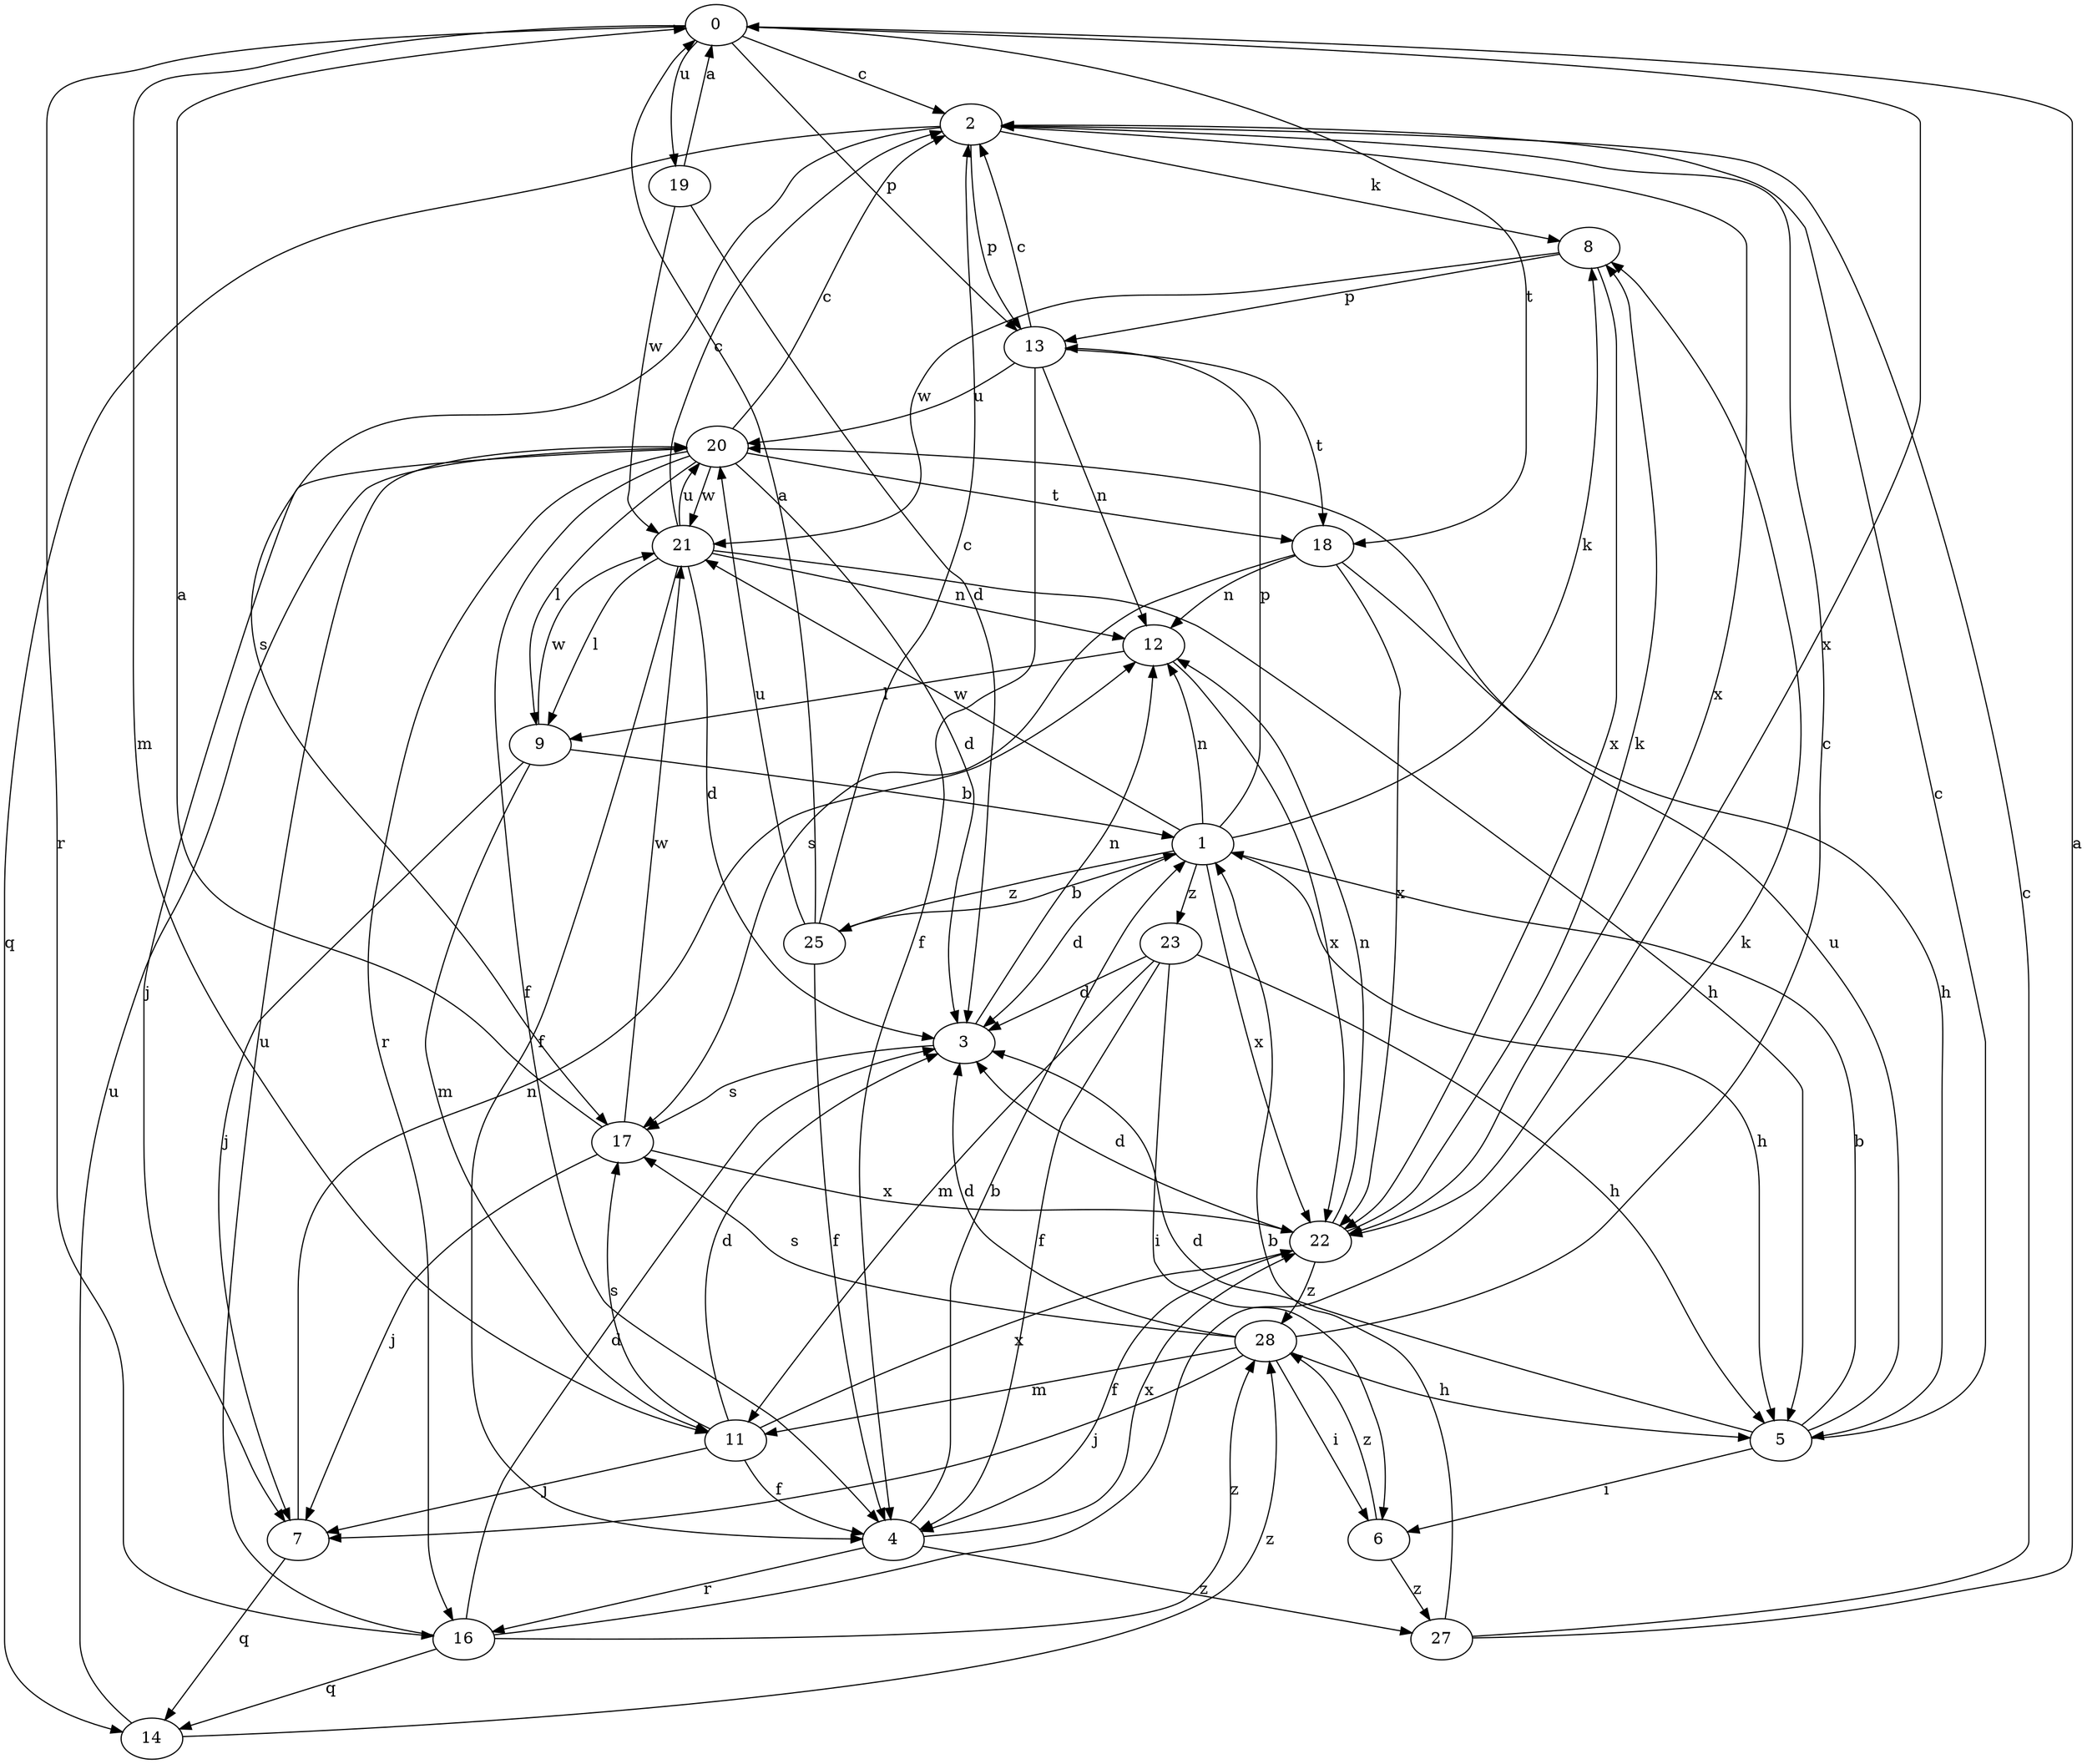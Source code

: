 strict digraph  {
0;
1;
2;
3;
4;
5;
6;
7;
8;
9;
11;
12;
13;
14;
16;
17;
18;
19;
20;
21;
22;
23;
25;
27;
28;
0 -> 2  [label=c];
0 -> 11  [label=m];
0 -> 13  [label=p];
0 -> 16  [label=r];
0 -> 18  [label=t];
0 -> 19  [label=u];
0 -> 22  [label=x];
1 -> 3  [label=d];
1 -> 5  [label=h];
1 -> 8  [label=k];
1 -> 12  [label=n];
1 -> 13  [label=p];
1 -> 21  [label=w];
1 -> 22  [label=x];
1 -> 23  [label=z];
1 -> 25  [label=z];
2 -> 8  [label=k];
2 -> 13  [label=p];
2 -> 14  [label=q];
2 -> 17  [label=s];
2 -> 22  [label=x];
3 -> 12  [label=n];
3 -> 17  [label=s];
4 -> 1  [label=b];
4 -> 16  [label=r];
4 -> 22  [label=x];
4 -> 27  [label=z];
5 -> 1  [label=b];
5 -> 2  [label=c];
5 -> 3  [label=d];
5 -> 6  [label=i];
5 -> 20  [label=u];
6 -> 27  [label=z];
6 -> 28  [label=z];
7 -> 12  [label=n];
7 -> 14  [label=q];
8 -> 13  [label=p];
8 -> 21  [label=w];
8 -> 22  [label=x];
9 -> 1  [label=b];
9 -> 7  [label=j];
9 -> 11  [label=m];
9 -> 21  [label=w];
11 -> 3  [label=d];
11 -> 4  [label=f];
11 -> 7  [label=j];
11 -> 17  [label=s];
11 -> 22  [label=x];
12 -> 9  [label=l];
12 -> 22  [label=x];
13 -> 2  [label=c];
13 -> 4  [label=f];
13 -> 12  [label=n];
13 -> 18  [label=t];
13 -> 20  [label=u];
14 -> 20  [label=u];
14 -> 28  [label=z];
16 -> 3  [label=d];
16 -> 8  [label=k];
16 -> 14  [label=q];
16 -> 20  [label=u];
16 -> 28  [label=z];
17 -> 0  [label=a];
17 -> 7  [label=j];
17 -> 21  [label=w];
17 -> 22  [label=x];
18 -> 5  [label=h];
18 -> 12  [label=n];
18 -> 17  [label=s];
18 -> 22  [label=x];
19 -> 0  [label=a];
19 -> 3  [label=d];
19 -> 21  [label=w];
20 -> 2  [label=c];
20 -> 3  [label=d];
20 -> 4  [label=f];
20 -> 7  [label=j];
20 -> 9  [label=l];
20 -> 16  [label=r];
20 -> 18  [label=t];
20 -> 21  [label=w];
21 -> 2  [label=c];
21 -> 3  [label=d];
21 -> 4  [label=f];
21 -> 5  [label=h];
21 -> 9  [label=l];
21 -> 12  [label=n];
21 -> 20  [label=u];
22 -> 3  [label=d];
22 -> 4  [label=f];
22 -> 8  [label=k];
22 -> 12  [label=n];
22 -> 28  [label=z];
23 -> 3  [label=d];
23 -> 4  [label=f];
23 -> 5  [label=h];
23 -> 6  [label=i];
23 -> 11  [label=m];
25 -> 0  [label=a];
25 -> 1  [label=b];
25 -> 2  [label=c];
25 -> 4  [label=f];
25 -> 20  [label=u];
27 -> 0  [label=a];
27 -> 1  [label=b];
27 -> 2  [label=c];
28 -> 2  [label=c];
28 -> 3  [label=d];
28 -> 5  [label=h];
28 -> 6  [label=i];
28 -> 7  [label=j];
28 -> 11  [label=m];
28 -> 17  [label=s];
}
